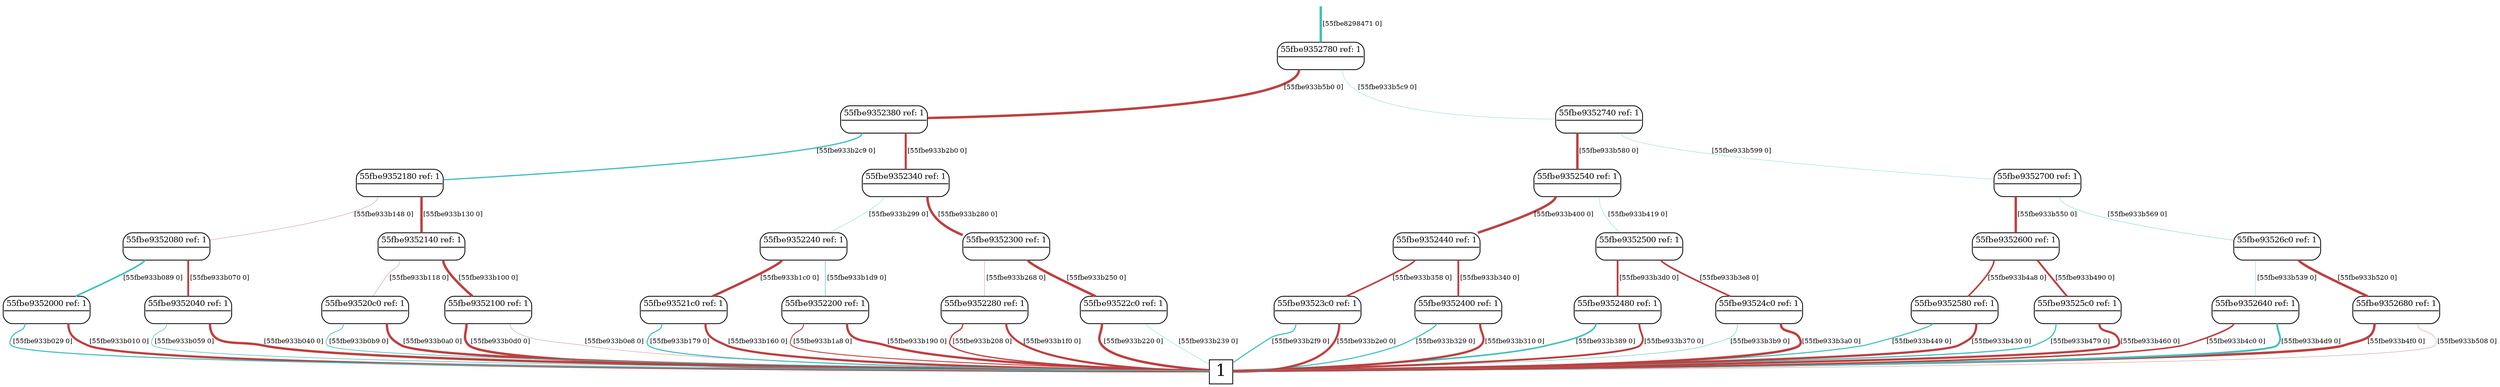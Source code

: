 digraph "DD" {graph[];node[shape=plain];edge[arrowhead=none]
root [label="",shape=point,style=invis]
t [label=<<font point-size="20">1</font>>,shape=box,tooltip="1",width=0.3,height=0.3]
root->693184[penwidth="3",tooltip="-1" color="0.500 0.667 0.750",label=<<font point-size="8">&nbsp;[55fbe8298471 0]</font>>]
693184[label=<<font point-size="10"><table border="1" cellspacing="0" cellpadding="2" style="rounded"><tr><td colspan="2" border="1" sides="B">55fbe9352780 ref: 1</td></tr><tr><td port="0" href="javascript:;" border="0" tooltip="1"><font color="white">&nbsp;0 </font></td><td port="1" href="javascript:;" border="0" tooltip="-0.003262"><font color="white">&nbsp;0 </font></td></tr></table></font>>,tooltip="55fbe9352780"]
693184:1:s->693152[penwidth="0.3",tooltip="-0.003262" color="0.500 0.667 0.750",label=<<font point-size="8">&nbsp;[55fbe933b5c9 0]</font>>]
693184:0:s->692672[penwidth="2.99998",tooltip="1" color="0.000 0.667 0.750",label=<<font point-size="8">&nbsp;[55fbe933b5b0 0]</font>>]
693152[label=<<font point-size="10"><table border="1" cellspacing="0" cellpadding="2" style="rounded"><tr><td colspan="2" border="1" sides="B">55fbe9352740 ref: 1</td></tr><tr><td port="0" href="javascript:;" border="0" tooltip="1"><font color="white">&nbsp;0 </font></td><td port="1" href="javascript:;" border="0" tooltip="-0.005268"><font color="white">&nbsp;0 </font></td></tr></table></font>>,tooltip="55fbe9352740"]
693152:1:s->693120[penwidth="0.3",tooltip="-0.005268" color="0.500 0.667 0.750",label=<<font point-size="8">&nbsp;[55fbe933b599 0]</font>>]
693152:0:s->692896[penwidth="2.99996",tooltip="1" color="0.000 0.667 0.750",label=<<font point-size="8">&nbsp;[55fbe933b580 0]</font>>]
692672[label=<<font point-size="10"><table border="1" cellspacing="0" cellpadding="2" style="rounded"><tr><td colspan="2" border="1" sides="B">55fbe9352380 ref: 1</td></tr><tr><td port="0" href="javascript:;" border="0" tooltip="-0.5143"><font color="white">&nbsp;0 </font></td><td port="1" href="javascript:;" border="0" tooltip="0.8576"><font color="white">&nbsp;0 </font></td></tr></table></font>>,tooltip="55fbe9352380"]
692672:1:s->692640[penwidth="2.57281",tooltip="0.8576" color="0.000 0.667 0.750",label=<<font point-size="8">&nbsp;[55fbe933b2b0 0]</font>>]
692672:0:s->692416[penwidth="1.54293",tooltip="-0.5143" color="0.500 0.667 0.750",label=<<font point-size="8">&nbsp;[55fbe933b2c9 0]</font>>]
693120[label=<<font point-size="10"><table border="1" cellspacing="0" cellpadding="2" style="rounded"><tr><td colspan="2" border="1" sides="B">55fbe9352700 ref: 1</td></tr><tr><td port="0" href="javascript:;" border="0" tooltip="0.9928"><font color="white">&nbsp;0 </font></td><td port="1" href="javascript:;" border="0" tooltip="-0.1202"><font color="white">&nbsp;0 </font></td></tr></table></font>>,tooltip="55fbe9352700"]
693120:1:s->693088[penwidth="0.360494",tooltip="-0.1202" color="0.500 0.667 0.750",label=<<font point-size="8">&nbsp;[55fbe933b569 0]</font>>]
693120:0:s->692992[penwidth="2.97826",tooltip="0.9928" color="0.000 0.667 0.750",label=<<font point-size="8">&nbsp;[55fbe933b550 0]</font>>]
692640[label=<<font point-size="10"><table border="1" cellspacing="0" cellpadding="2" style="rounded"><tr><td colspan="2" border="1" sides="B">55fbe9352340 ref: 1</td></tr><tr><td port="0" href="javascript:;" border="0" tooltip="-0.0007036"><font color="white">&nbsp;0 </font></td><td port="1" href="javascript:;" border="0" tooltip="1"><font color="white">&nbsp;0 </font></td></tr></table></font>>,tooltip="55fbe9352340"]
692640:1:s->692608[penwidth="3",tooltip="1" color="0.000 0.667 0.750",label=<<font point-size="8">&nbsp;[55fbe933b280 0]</font>>]
692640:0:s->692512[penwidth="0.3",tooltip="-0.0007036" color="0.500 0.667 0.750",label=<<font point-size="8">&nbsp;[55fbe933b299 0]</font>>]
692416[label=<<font point-size="10"><table border="1" cellspacing="0" cellpadding="2" style="rounded"><tr><td colspan="2" border="1" sides="B">55fbe9352180 ref: 1</td></tr><tr><td port="0" href="javascript:;" border="0" tooltip="0.0005936"><font color="white">&nbsp;0 </font></td><td port="1" href="javascript:;" border="0" tooltip="1"><font color="white">&nbsp;0 </font></td></tr></table></font>>,tooltip="55fbe9352180"]
692416:1:s->692384[penwidth="3",tooltip="1" color="0.000 0.667 0.750",label=<<font point-size="8">&nbsp;[55fbe933b130 0]</font>>]
692416:0:s->692288[penwidth="0.3",tooltip="0.0005936" color="0.000 0.667 0.750",label=<<font point-size="8">&nbsp;[55fbe933b148 0]</font>>]
692896[label=<<font point-size="10"><table border="1" cellspacing="0" cellpadding="2" style="rounded"><tr><td colspan="2" border="1" sides="B">55fbe9352540 ref: 1</td></tr><tr><td port="0" href="javascript:;" border="0" tooltip="1"><font color="white">&nbsp;0 </font></td><td port="1" href="javascript:;" border="0" tooltip="-0.003378"><font color="white">&nbsp;0 </font></td></tr></table></font>>,tooltip="55fbe9352540"]
692896:1:s->692864[penwidth="0.3",tooltip="-0.003378" color="0.500 0.667 0.750",label=<<font point-size="8">&nbsp;[55fbe933b419 0]</font>>]
692896:0:s->692768[penwidth="2.99998",tooltip="1" color="0.000 0.667 0.750",label=<<font point-size="8">&nbsp;[55fbe933b400 0]</font>>]
692992[label=<<font point-size="10"><table border="1" cellspacing="0" cellpadding="2" style="rounded"><tr><td colspan="2" border="1" sides="B">55fbe9352600 ref: 1</td></tr><tr><td port="0" href="javascript:;" border="0" tooltip="0.6443"><font color="white">&nbsp;0 </font></td><td port="1" href="javascript:;" border="0" tooltip="0.7647"><font color="white">&nbsp;0 </font></td></tr></table></font>>,tooltip="55fbe9352600"]
692992:1:s->692960[penwidth="2.29423",tooltip="0.7647" color="0.000 0.667 0.750",label=<<font point-size="8">&nbsp;[55fbe933b490 0]</font>>]
692992:0:s->692928[penwidth="1.933",tooltip="0.6443" color="0.000 0.667 0.750",label=<<font point-size="8">&nbsp;[55fbe933b4a8 0]</font>>]
692384[label=<<font point-size="10"><table border="1" cellspacing="0" cellpadding="2" style="rounded"><tr><td colspan="2" border="1" sides="B">55fbe9352140 ref: 1</td></tr><tr><td port="0" href="javascript:;" border="0" tooltip="0.0002715"><font color="white">&nbsp;0 </font></td><td port="1" href="javascript:;" border="0" tooltip="1"><font color="white">&nbsp;0 </font></td></tr></table></font>>,tooltip="55fbe9352140"]
692384:1:s->692352[penwidth="3",tooltip="1" color="0.000 0.667 0.750",label=<<font point-size="8">&nbsp;[55fbe933b100 0]</font>>]
692384:0:s->692320[penwidth="0.3",tooltip="0.0002715" color="0.000 0.667 0.750",label=<<font point-size="8">&nbsp;[55fbe933b118 0]</font>>]
692864[label=<<font point-size="10"><table border="1" cellspacing="0" cellpadding="2" style="rounded"><tr><td colspan="2" border="1" sides="B">55fbe9352500 ref: 1</td></tr><tr><td port="0" href="javascript:;" border="0" tooltip="0.7419"><font color="white">&nbsp;0 </font></td><td port="1" href="javascript:;" border="0" tooltip="0.6705"><font color="white">&nbsp;0 </font></td></tr></table></font>>,tooltip="55fbe9352500"]
692864:1:s->692832[penwidth="2.0115",tooltip="0.6705" color="0.000 0.667 0.750",label=<<font point-size="8">&nbsp;[55fbe933b3e8 0]</font>>]
692864:0:s->692800[penwidth="2.22572",tooltip="0.7419" color="0.000 0.667 0.750",label=<<font point-size="8">&nbsp;[55fbe933b3d0 0]</font>>]
692768[label=<<font point-size="10"><table border="1" cellspacing="0" cellpadding="2" style="rounded"><tr><td colspan="2" border="1" sides="B">55fbe9352440 ref: 1</td></tr><tr><td port="0" href="javascript:;" border="0" tooltip="0.657"><font color="white">&nbsp;0 </font></td><td port="1" href="javascript:;" border="0" tooltip="0.7539"><font color="white">&nbsp;0 </font></td></tr></table></font>>,tooltip="55fbe9352440"]
692768:1:s->692736[penwidth="2.26165",tooltip="0.7539" color="0.000 0.667 0.750",label=<<font point-size="8">&nbsp;[55fbe933b340 0]</font>>]
692768:0:s->692704[penwidth="1.97102",tooltip="0.657" color="0.000 0.667 0.750",label=<<font point-size="8">&nbsp;[55fbe933b358 0]</font>>]
692288[label=<<font point-size="10"><table border="1" cellspacing="0" cellpadding="2" style="rounded"><tr><td colspan="2" border="1" sides="B">55fbe9352080 ref: 1</td></tr><tr><td port="0" href="javascript:;" border="0" tooltip="-0.6568"><font color="white">&nbsp;0 </font></td><td port="1" href="javascript:;" border="0" tooltip="0.754"><font color="white">&nbsp;0 </font></td></tr></table></font>>,tooltip="55fbe9352080"]
692288:1:s->692256[penwidth="2.26207",tooltip="0.754" color="0.000 0.667 0.750",label=<<font point-size="8">&nbsp;[55fbe933b070 0]</font>>]
692288:0:s->692224[penwidth="1.97054",tooltip="-0.6568" color="0.500 0.667 0.750",label=<<font point-size="8">&nbsp;[55fbe933b089 0]</font>>]
692608[label=<<font point-size="10"><table border="1" cellspacing="0" cellpadding="2" style="rounded"><tr><td colspan="2" border="1" sides="B">55fbe9352300 ref: 1</td></tr><tr><td port="0" href="javascript:;" border="0" tooltip="0.0001503"><font color="white">&nbsp;0 </font></td><td port="1" href="javascript:;" border="0" tooltip="1"><font color="white">&nbsp;0 </font></td></tr></table></font>>,tooltip="55fbe9352300"]
692608:1:s->692576[penwidth="3",tooltip="1" color="0.000 0.667 0.750",label=<<font point-size="8">&nbsp;[55fbe933b250 0]</font>>]
692608:0:s->692544[penwidth="0.3",tooltip="0.0001503" color="0.000 0.667 0.750",label=<<font point-size="8">&nbsp;[55fbe933b268 0]</font>>]
692512[label=<<font point-size="10"><table border="1" cellspacing="0" cellpadding="2" style="rounded"><tr><td colspan="2" border="1" sides="B">55fbe9352240 ref: 1</td></tr><tr><td port="0" href="javascript:;" border="0" tooltip="0.9809"><font color="white">&nbsp;0 </font></td><td port="1" href="javascript:;" border="0" tooltip="-0.1947"><font color="white">&nbsp;0 </font></td></tr></table></font>>,tooltip="55fbe9352240"]
692512:1:s->692480[penwidth="0.584032",tooltip="-0.1947" color="0.500 0.667 0.750",label=<<font point-size="8">&nbsp;[55fbe933b1d9 0]</font>>]
692512:0:s->692448[penwidth="2.9426",tooltip="0.9809" color="0.000 0.667 0.750",label=<<font point-size="8">&nbsp;[55fbe933b1c0 0]</font>>]
693088[label=<<font point-size="10"><table border="1" cellspacing="0" cellpadding="2" style="rounded"><tr><td colspan="2" border="1" sides="B">55fbe93526c0 ref: 1</td></tr><tr><td port="0" href="javascript:;" border="0" tooltip="-0.02054"><font color="white">&nbsp;0 </font></td><td port="1" href="javascript:;" border="0" tooltip="0.9998"><font color="white">&nbsp;0 </font></td></tr></table></font>>,tooltip="55fbe93526c0"]
693088:1:s->693056[penwidth="2.99937",tooltip="0.9998" color="0.000 0.667 0.750",label=<<font point-size="8">&nbsp;[55fbe933b520 0]</font>>]
693088:0:s->693024[penwidth="0.3",tooltip="-0.02054" color="0.500 0.667 0.750",label=<<font point-size="8">&nbsp;[55fbe933b539 0]</font>>]
692928[label=<<font point-size="10"><table border="1" cellspacing="0" cellpadding="2" style="rounded"><tr><td colspan="2" border="1" sides="B">55fbe9352580 ref: 1</td></tr><tr><td port="0" href="javascript:;" border="0" tooltip="-0.4444"><font color="white">&nbsp;0 </font></td><td port="1" href="javascript:;" border="0" tooltip="0.8958"><font color="white">&nbsp;0 </font></td></tr></table></font>>,tooltip="55fbe9352580"]
692928:1:s->t[penwidth="2.68749",tooltip="0.8958" color="0.000 0.667 0.750",label=<<font point-size="8">&nbsp;[55fbe933b430 0]</font>>]
692928:0:s->t[penwidth="1.33319",tooltip="-0.4444" color="0.500 0.667 0.750",label=<<font point-size="8">&nbsp;[55fbe933b449 0]</font>>]
692800[label=<<font point-size="10"><table border="1" cellspacing="0" cellpadding="2" style="rounded"><tr><td colspan="2" border="1" sides="B">55fbe9352480 ref: 1</td></tr><tr><td port="0" href="javascript:;" border="0" tooltip="-0.63"><font color="white">&nbsp;0 </font></td><td port="1" href="javascript:;" border="0" tooltip="0.7766"><font color="white">&nbsp;0 </font></td></tr></table></font>>,tooltip="55fbe9352480"]
692800:1:s->t[penwidth="2.32975",tooltip="0.7766" color="0.000 0.667 0.750",label=<<font point-size="8">&nbsp;[55fbe933b370 0]</font>>]
692800:0:s->t[penwidth="1.89004",tooltip="-0.63" color="0.500 0.667 0.750",label=<<font point-size="8">&nbsp;[55fbe933b389 0]</font>>]
692480[label=<<font point-size="10"><table border="1" cellspacing="0" cellpadding="2" style="rounded"><tr><td colspan="2" border="1" sides="B">55fbe9352200 ref: 1</td></tr><tr><td port="0" href="javascript:;" border="0" tooltip="0.3702"><font color="white">&nbsp;0 </font></td><td port="1" href="javascript:;" border="0" tooltip="0.929"><font color="white">&nbsp;0 </font></td></tr></table></font>>,tooltip="55fbe9352200"]
692480:1:s->t[penwidth="2.78686",tooltip="0.929" color="0.000 0.667 0.750",label=<<font point-size="8">&nbsp;[55fbe933b190 0]</font>>]
692480:0:s->t[penwidth="1.11058",tooltip="0.3702" color="0.000 0.667 0.750",label=<<font point-size="8">&nbsp;[55fbe933b1a8 0]</font>>]
693056[label=<<font point-size="10"><table border="1" cellspacing="0" cellpadding="2" style="rounded"><tr><td colspan="2" border="1" sides="B">55fbe9352680 ref: 1</td></tr><tr><td port="0" href="javascript:;" border="0" tooltip="0.9998"><font color="white">&nbsp;0 </font></td><td port="1" href="javascript:;" border="0" tooltip="0.0184"><font color="white">&nbsp;0 </font></td></tr></table></font>>,tooltip="55fbe9352680"]
693056:1:s->t[penwidth="0.3",tooltip="0.0184" color="0.000 0.667 0.750",label=<<font point-size="8">&nbsp;[55fbe933b508 0]</font>>]
693056:0:s->t[penwidth="2.99949",tooltip="0.9998" color="0.000 0.667 0.750",label=<<font point-size="8">&nbsp;[55fbe933b4f0 0]</font>>]
693024[label=<<font point-size="10"><table border="1" cellspacing="0" cellpadding="2" style="rounded"><tr><td colspan="2" border="1" sides="B">55fbe9352640 ref: 1</td></tr><tr><td port="0" href="javascript:;" border="0" tooltip="0.6259"><font color="white">&nbsp;0 </font></td><td port="1" href="javascript:;" border="0" tooltip="-0.7799"><font color="white">&nbsp;0 </font></td></tr></table></font>>,tooltip="55fbe9352640"]
693024:1:s->t[penwidth="2.33975",tooltip="-0.7799" color="0.500 0.667 0.750",label=<<font point-size="8">&nbsp;[55fbe933b4d9 0]</font>>]
693024:0:s->t[penwidth="1.87765",tooltip="0.6259" color="0.000 0.667 0.750",label=<<font point-size="8">&nbsp;[55fbe933b4c0 0]</font>>]
692448[label=<<font point-size="10"><table border="1" cellspacing="0" cellpadding="2" style="rounded"><tr><td colspan="2" border="1" sides="B">55fbe93521c0 ref: 1</td></tr><tr><td port="0" href="javascript:;" border="0" tooltip="-0.4443"><font color="white">&nbsp;0 </font></td><td port="1" href="javascript:;" border="0" tooltip="0.8959"><font color="white">&nbsp;0 </font></td></tr></table></font>>,tooltip="55fbe93521c0"]
692448:1:s->t[penwidth="2.6877",tooltip="0.8959" color="0.000 0.667 0.750",label=<<font point-size="8">&nbsp;[55fbe933b160 0]</font>>]
692448:0:s->t[penwidth="1.33276",tooltip="-0.4443" color="0.500 0.667 0.750",label=<<font point-size="8">&nbsp;[55fbe933b179 0]</font>>]
692320[label=<<font point-size="10"><table border="1" cellspacing="0" cellpadding="2" style="rounded"><tr><td colspan="2" border="1" sides="B">55fbe93520c0 ref: 1</td></tr><tr><td port="0" href="javascript:;" border="0" tooltip="-0.2749"><font color="white">&nbsp;0 </font></td><td port="1" href="javascript:;" border="0" tooltip="0.9615"><font color="white">&nbsp;0 </font></td></tr></table></font>>,tooltip="55fbe93520c0"]
692320:1:s->t[penwidth="2.8844",tooltip="0.9615" color="0.000 0.667 0.750",label=<<font point-size="8">&nbsp;[55fbe933b0a0 0]</font>>]
692320:0:s->t[penwidth="0.824781",tooltip="-0.2749" color="0.500 0.667 0.750",label=<<font point-size="8">&nbsp;[55fbe933b0b9 0]</font>>]
692576[label=<<font point-size="10"><table border="1" cellspacing="0" cellpadding="2" style="rounded"><tr><td colspan="2" border="1" sides="B">55fbe93522c0 ref: 1</td></tr><tr><td port="0" href="javascript:;" border="0" tooltip="1"><font color="white">&nbsp;0 </font></td><td port="1" href="javascript:;" border="0" tooltip="-1.962e-05"><font color="white">&nbsp;0 </font></td></tr></table></font>>,tooltip="55fbe93522c0"]
692576:1:s->t[penwidth="0.3",tooltip="-1.962e-05" color="0.500 0.667 0.750",label=<<font point-size="8">&nbsp;[55fbe933b239 0]</font>>]
692576:0:s->t[penwidth="3",tooltip="1" color="0.000 0.667 0.750",label=<<font point-size="8">&nbsp;[55fbe933b220 0]</font>>]
692256[label=<<font point-size="10"><table border="1" cellspacing="0" cellpadding="2" style="rounded"><tr><td colspan="2" border="1" sides="B">55fbe9352040 ref: 1</td></tr><tr><td port="0" href="javascript:;" border="0" tooltip="-0.2283"><font color="white">&nbsp;0 </font></td><td port="1" href="javascript:;" border="0" tooltip="0.9736"><font color="white">&nbsp;0 </font></td></tr></table></font>>,tooltip="55fbe9352040"]
692256:1:s->t[penwidth="2.9208",tooltip="0.9736" color="0.000 0.667 0.750",label=<<font point-size="8">&nbsp;[55fbe933b040 0]</font>>]
692256:0:s->t[penwidth="0.684762",tooltip="-0.2283" color="0.500 0.667 0.750",label=<<font point-size="8">&nbsp;[55fbe933b059 0]</font>>]
692736[label=<<font point-size="10"><table border="1" cellspacing="0" cellpadding="2" style="rounded"><tr><td colspan="2" border="1" sides="B">55fbe9352400 ref: 1</td></tr><tr><td port="0" href="javascript:;" border="0" tooltip="-0.4442"><font color="white">&nbsp;0 </font></td><td port="1" href="javascript:;" border="0" tooltip="0.8959"><font color="white">&nbsp;0 </font></td></tr></table></font>>,tooltip="55fbe9352400"]
692736:1:s->t[penwidth="2.68772",tooltip="0.8959" color="0.000 0.667 0.750",label=<<font point-size="8">&nbsp;[55fbe933b310 0]</font>>]
692736:0:s->t[penwidth="1.33273",tooltip="-0.4442" color="0.500 0.667 0.750",label=<<font point-size="8">&nbsp;[55fbe933b329 0]</font>>]
692704[label=<<font point-size="10"><table border="1" cellspacing="0" cellpadding="2" style="rounded"><tr><td colspan="2" border="1" sides="B">55fbe93523c0 ref: 1</td></tr><tr><td port="0" href="javascript:;" border="0" tooltip="-0.4444"><font color="white">&nbsp;0 </font></td><td port="1" href="javascript:;" border="0" tooltip="0.8958"><font color="white">&nbsp;0 </font></td></tr></table></font>>,tooltip="55fbe93523c0"]
692704:1:s->t[penwidth="2.6875",tooltip="0.8958" color="0.000 0.667 0.750",label=<<font point-size="8">&nbsp;[55fbe933b2e0 0]</font>>]
692704:0:s->t[penwidth="1.33317",tooltip="-0.4444" color="0.500 0.667 0.750",label=<<font point-size="8">&nbsp;[55fbe933b2f9 0]</font>>]
692544[label=<<font point-size="10"><table border="1" cellspacing="0" cellpadding="2" style="rounded"><tr><td colspan="2" border="1" sides="B">55fbe9352280 ref: 1</td></tr><tr><td port="0" href="javascript:;" border="0" tooltip="0.5169"><font color="white">&nbsp;0 </font></td><td port="1" href="javascript:;" border="0" tooltip="0.856"><font color="white">&nbsp;0 </font></td></tr></table></font>>,tooltip="55fbe9352280"]
692544:1:s->t[penwidth="2.56808",tooltip="0.856" color="0.000 0.667 0.750",label=<<font point-size="8">&nbsp;[55fbe933b1f0 0]</font>>]
692544:0:s->t[penwidth="1.55079",tooltip="0.5169" color="0.000 0.667 0.750",label=<<font point-size="8">&nbsp;[55fbe933b208 0]</font>>]
692832[label=<<font point-size="10"><table border="1" cellspacing="0" cellpadding="2" style="rounded"><tr><td colspan="2" border="1" sides="B">55fbe93524c0 ref: 1</td></tr><tr><td port="0" href="javascript:;" border="0" tooltip="-0.1666"><font color="white">&nbsp;0 </font></td><td port="1" href="javascript:;" border="0" tooltip="0.986"><font color="white">&nbsp;0 </font></td></tr></table></font>>,tooltip="55fbe93524c0"]
692832:1:s->t[penwidth="2.95806",tooltip="0.986" color="0.000 0.667 0.750",label=<<font point-size="8">&nbsp;[55fbe933b3a0 0]</font>>]
692832:0:s->t[penwidth="0.499904",tooltip="-0.1666" color="0.500 0.667 0.750",label=<<font point-size="8">&nbsp;[55fbe933b3b9 0]</font>>]
692352[label=<<font point-size="10"><table border="1" cellspacing="0" cellpadding="2" style="rounded"><tr><td colspan="2" border="1" sides="B">55fbe9352100 ref: 1</td></tr><tr><td port="0" href="javascript:;" border="0" tooltip="1"><font color="white">&nbsp;0 </font></td><td port="1" href="javascript:;" border="0" tooltip="0.0001322"><font color="white">&nbsp;0 </font></td></tr></table></font>>,tooltip="55fbe9352100"]
692352:1:s->t[penwidth="0.3",tooltip="0.0001322" color="0.000 0.667 0.750",label=<<font point-size="8">&nbsp;[55fbe933b0e8 0]</font>>]
692352:0:s->t[penwidth="3",tooltip="1" color="0.000 0.667 0.750",label=<<font point-size="8">&nbsp;[55fbe933b0d0 0]</font>>]
692224[label=<<font point-size="10"><table border="1" cellspacing="0" cellpadding="2" style="rounded"><tr><td colspan="2" border="1" sides="B">55fbe9352000 ref: 1</td></tr><tr><td port="0" href="javascript:;" border="0" tooltip="-0.4438"><font color="white">&nbsp;0 </font></td><td port="1" href="javascript:;" border="0" tooltip="0.8961"><font color="white">&nbsp;0 </font></td></tr></table></font>>,tooltip="55fbe9352000"]
692224:1:s->t[penwidth="2.68831",tooltip="0.8961" color="0.000 0.667 0.750",label=<<font point-size="8">&nbsp;[55fbe933b010 0]</font>>]
692224:0:s->t[penwidth="1.33153",tooltip="-0.4438" color="0.500 0.667 0.750",label=<<font point-size="8">&nbsp;[55fbe933b029 0]</font>>]
692960[label=<<font point-size="10"><table border="1" cellspacing="0" cellpadding="2" style="rounded"><tr><td colspan="2" border="1" sides="B">55fbe93525c0 ref: 1</td></tr><tr><td port="0" href="javascript:;" border="0" tooltip="-0.4698"><font color="white">&nbsp;0 </font></td><td port="1" href="javascript:;" border="0" tooltip="0.8828"><font color="white">&nbsp;0 </font></td></tr></table></font>>,tooltip="55fbe93525c0"]
692960:1:s->t[penwidth="2.64838",tooltip="0.8828" color="0.000 0.667 0.750",label=<<font point-size="8">&nbsp;[55fbe933b460 0]</font>>]
692960:0:s->t[penwidth="1.40929",tooltip="-0.4698" color="0.500 0.667 0.750",label=<<font point-size="8">&nbsp;[55fbe933b479 0]</font>>]
}
